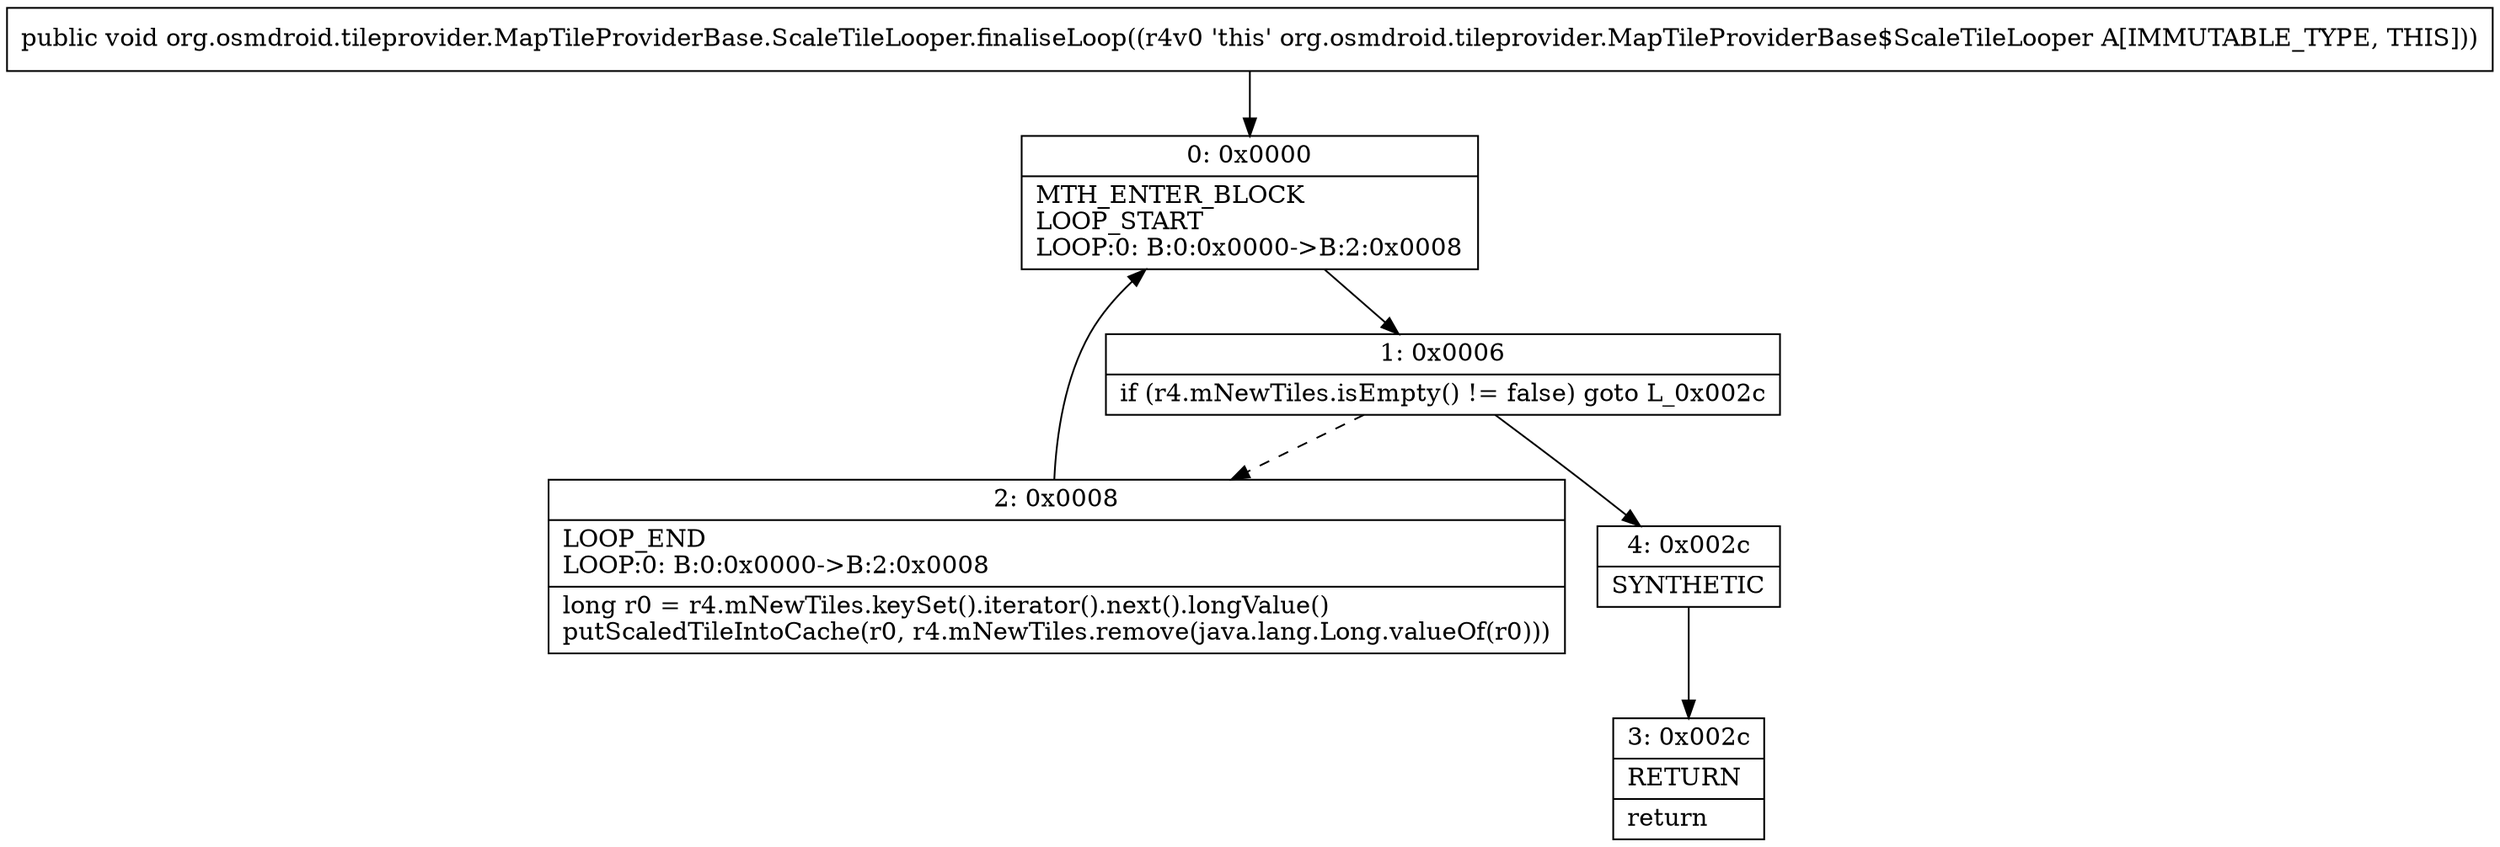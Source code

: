 digraph "CFG fororg.osmdroid.tileprovider.MapTileProviderBase.ScaleTileLooper.finaliseLoop()V" {
Node_0 [shape=record,label="{0\:\ 0x0000|MTH_ENTER_BLOCK\lLOOP_START\lLOOP:0: B:0:0x0000\-\>B:2:0x0008\l}"];
Node_1 [shape=record,label="{1\:\ 0x0006|if (r4.mNewTiles.isEmpty() != false) goto L_0x002c\l}"];
Node_2 [shape=record,label="{2\:\ 0x0008|LOOP_END\lLOOP:0: B:0:0x0000\-\>B:2:0x0008\l|long r0 = r4.mNewTiles.keySet().iterator().next().longValue()\lputScaledTileIntoCache(r0, r4.mNewTiles.remove(java.lang.Long.valueOf(r0)))\l}"];
Node_3 [shape=record,label="{3\:\ 0x002c|RETURN\l|return\l}"];
Node_4 [shape=record,label="{4\:\ 0x002c|SYNTHETIC\l}"];
MethodNode[shape=record,label="{public void org.osmdroid.tileprovider.MapTileProviderBase.ScaleTileLooper.finaliseLoop((r4v0 'this' org.osmdroid.tileprovider.MapTileProviderBase$ScaleTileLooper A[IMMUTABLE_TYPE, THIS])) }"];
MethodNode -> Node_0;
Node_0 -> Node_1;
Node_1 -> Node_2[style=dashed];
Node_1 -> Node_4;
Node_2 -> Node_0;
Node_4 -> Node_3;
}

